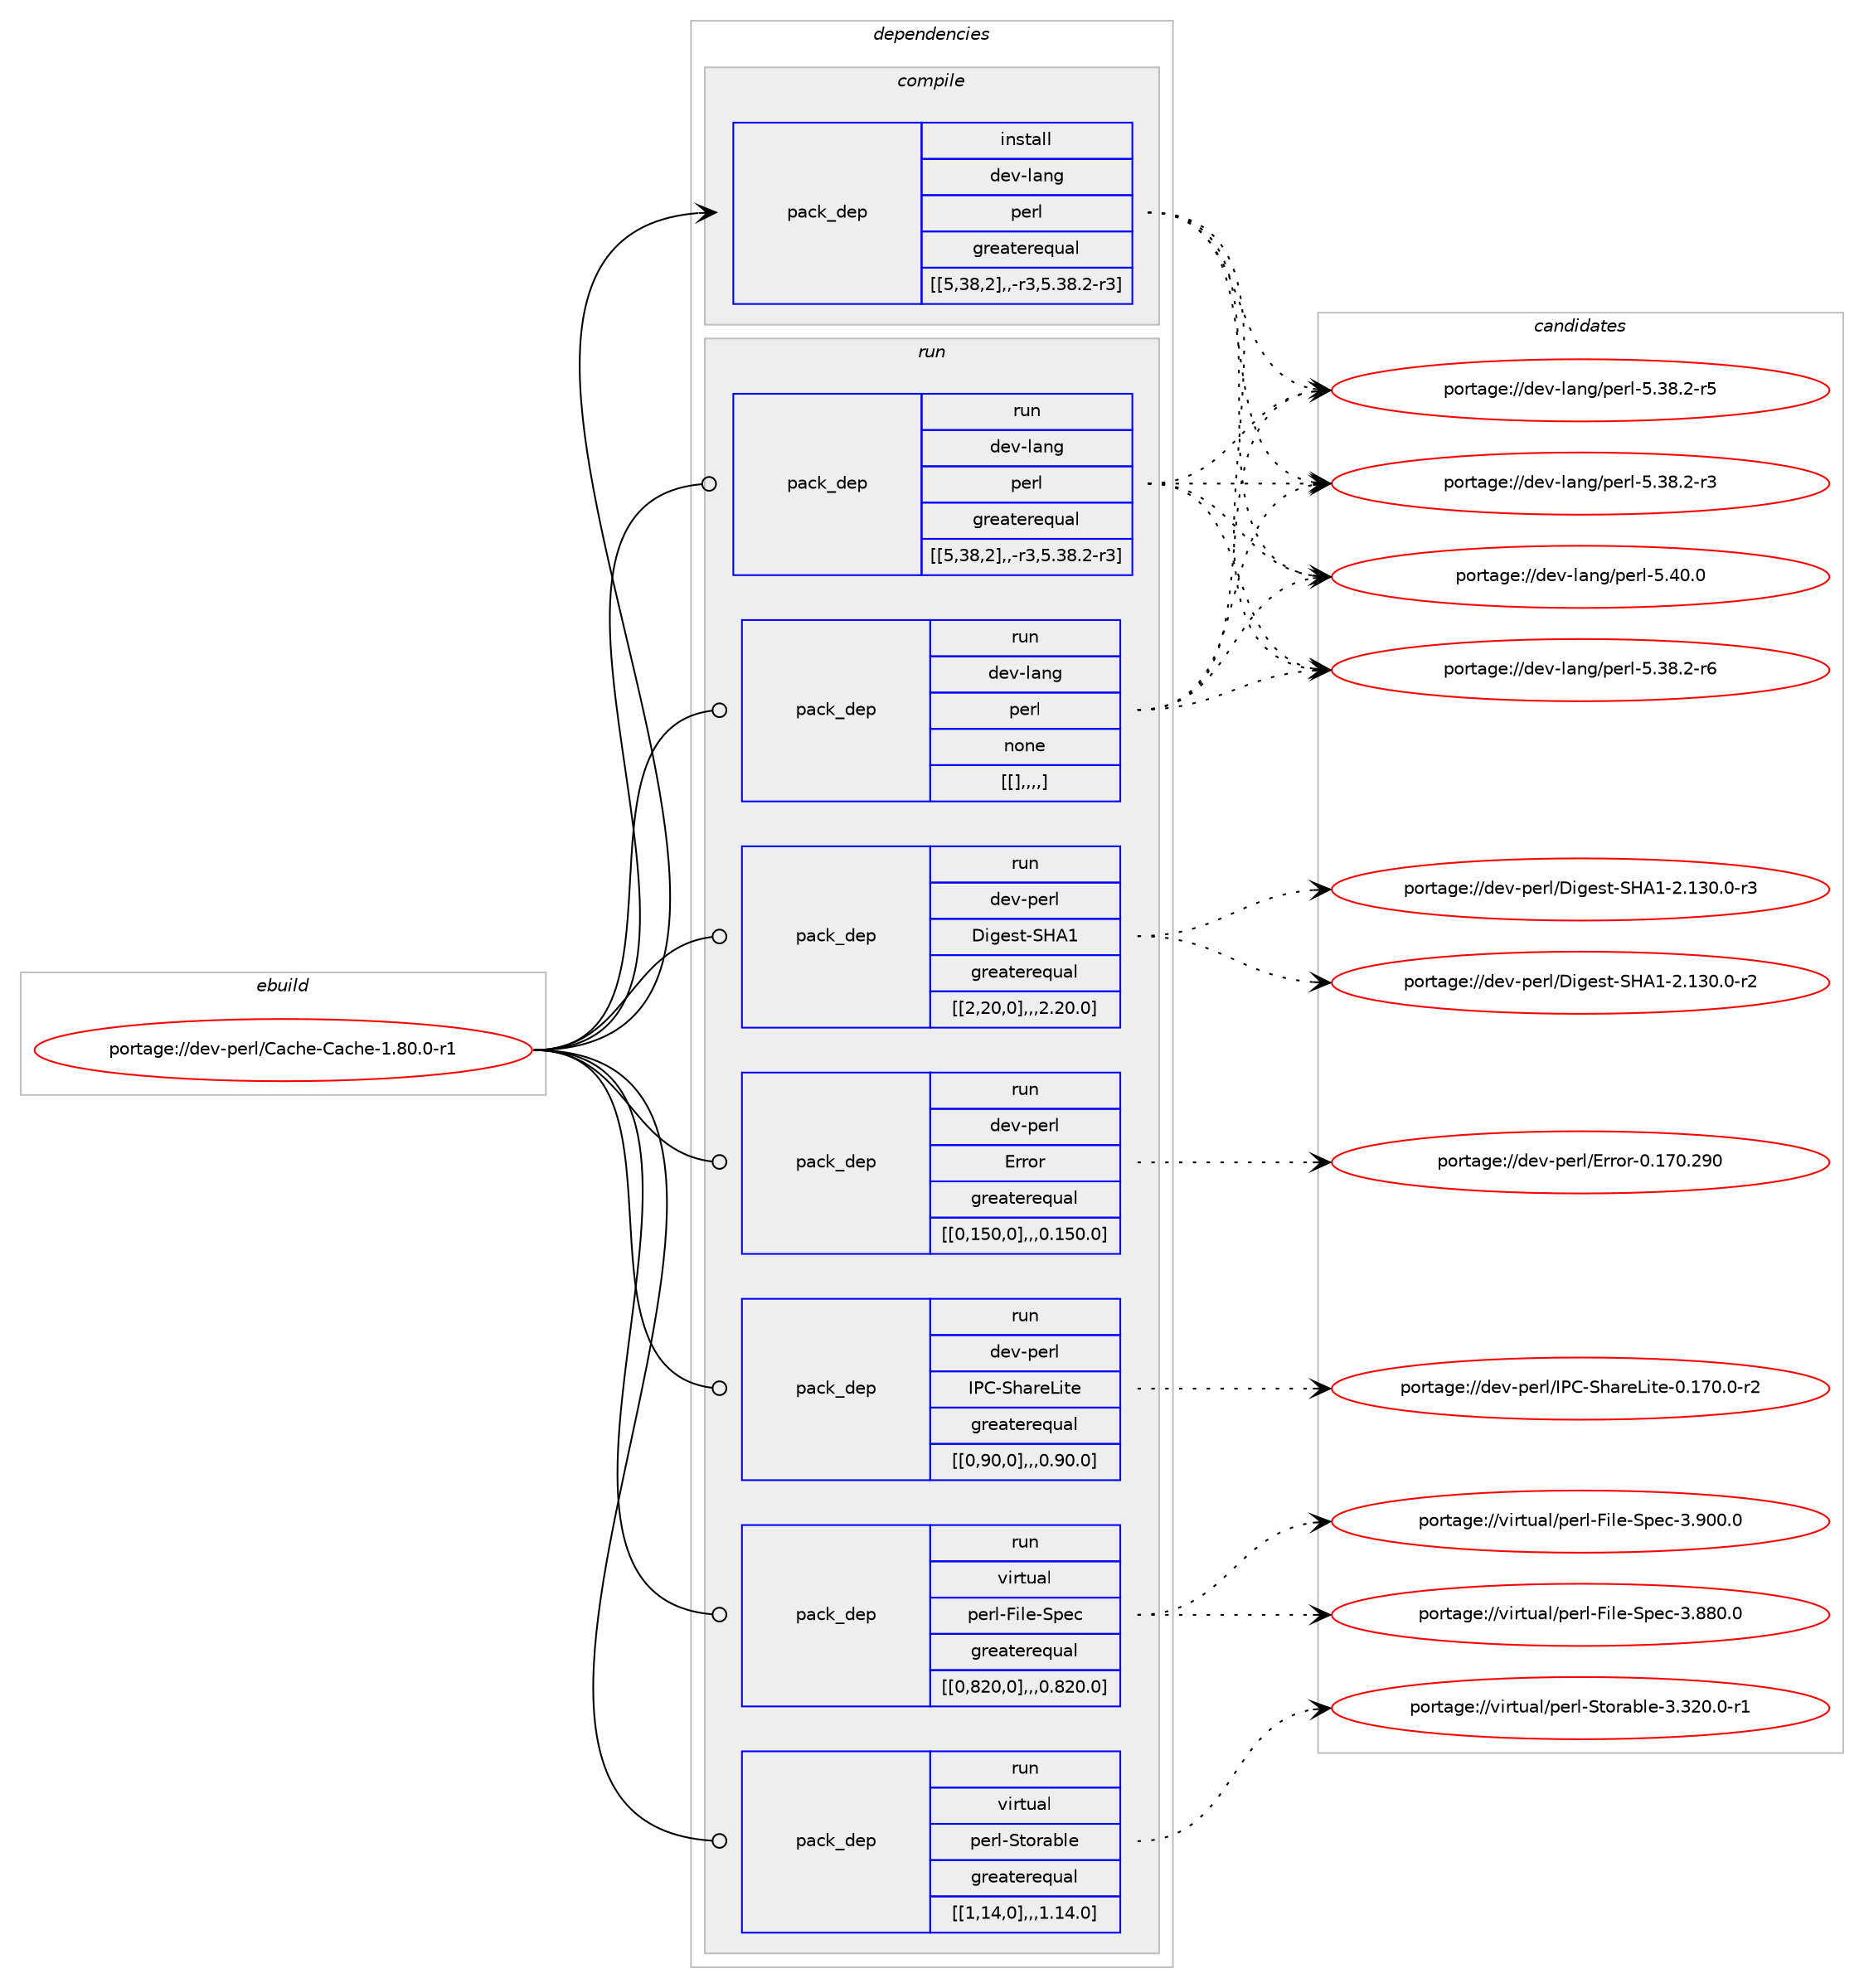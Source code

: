 digraph prolog {

# *************
# Graph options
# *************

newrank=true;
concentrate=true;
compound=true;
graph [rankdir=LR,fontname=Helvetica,fontsize=10,ranksep=1.5];#, ranksep=2.5, nodesep=0.2];
edge  [arrowhead=vee];
node  [fontname=Helvetica,fontsize=10];

# **********
# The ebuild
# **********

subgraph cluster_leftcol {
color=gray;
label=<<i>ebuild</i>>;
id [label="portage://dev-perl/Cache-Cache-1.80.0-r1", color=red, width=4, href="../dev-perl/Cache-Cache-1.80.0-r1.svg"];
}

# ****************
# The dependencies
# ****************

subgraph cluster_midcol {
color=gray;
label=<<i>dependencies</i>>;
subgraph cluster_compile {
fillcolor="#eeeeee";
style=filled;
label=<<i>compile</i>>;
subgraph pack96234 {
dependency127716 [label=<<TABLE BORDER="0" CELLBORDER="1" CELLSPACING="0" CELLPADDING="4" WIDTH="220"><TR><TD ROWSPAN="6" CELLPADDING="30">pack_dep</TD></TR><TR><TD WIDTH="110">install</TD></TR><TR><TD>dev-lang</TD></TR><TR><TD>perl</TD></TR><TR><TD>greaterequal</TD></TR><TR><TD>[[5,38,2],,-r3,5.38.2-r3]</TD></TR></TABLE>>, shape=none, color=blue];
}
id:e -> dependency127716:w [weight=20,style="solid",arrowhead="vee"];
}
subgraph cluster_compileandrun {
fillcolor="#eeeeee";
style=filled;
label=<<i>compile and run</i>>;
}
subgraph cluster_run {
fillcolor="#eeeeee";
style=filled;
label=<<i>run</i>>;
subgraph pack96235 {
dependency127717 [label=<<TABLE BORDER="0" CELLBORDER="1" CELLSPACING="0" CELLPADDING="4" WIDTH="220"><TR><TD ROWSPAN="6" CELLPADDING="30">pack_dep</TD></TR><TR><TD WIDTH="110">run</TD></TR><TR><TD>dev-lang</TD></TR><TR><TD>perl</TD></TR><TR><TD>greaterequal</TD></TR><TR><TD>[[5,38,2],,-r3,5.38.2-r3]</TD></TR></TABLE>>, shape=none, color=blue];
}
id:e -> dependency127717:w [weight=20,style="solid",arrowhead="odot"];
subgraph pack96236 {
dependency127718 [label=<<TABLE BORDER="0" CELLBORDER="1" CELLSPACING="0" CELLPADDING="4" WIDTH="220"><TR><TD ROWSPAN="6" CELLPADDING="30">pack_dep</TD></TR><TR><TD WIDTH="110">run</TD></TR><TR><TD>dev-lang</TD></TR><TR><TD>perl</TD></TR><TR><TD>none</TD></TR><TR><TD>[[],,,,]</TD></TR></TABLE>>, shape=none, color=blue];
}
id:e -> dependency127718:w [weight=20,style="solid",arrowhead="odot"];
subgraph pack96237 {
dependency127719 [label=<<TABLE BORDER="0" CELLBORDER="1" CELLSPACING="0" CELLPADDING="4" WIDTH="220"><TR><TD ROWSPAN="6" CELLPADDING="30">pack_dep</TD></TR><TR><TD WIDTH="110">run</TD></TR><TR><TD>dev-perl</TD></TR><TR><TD>Digest-SHA1</TD></TR><TR><TD>greaterequal</TD></TR><TR><TD>[[2,20,0],,,2.20.0]</TD></TR></TABLE>>, shape=none, color=blue];
}
id:e -> dependency127719:w [weight=20,style="solid",arrowhead="odot"];
subgraph pack96238 {
dependency127720 [label=<<TABLE BORDER="0" CELLBORDER="1" CELLSPACING="0" CELLPADDING="4" WIDTH="220"><TR><TD ROWSPAN="6" CELLPADDING="30">pack_dep</TD></TR><TR><TD WIDTH="110">run</TD></TR><TR><TD>dev-perl</TD></TR><TR><TD>Error</TD></TR><TR><TD>greaterequal</TD></TR><TR><TD>[[0,150,0],,,0.150.0]</TD></TR></TABLE>>, shape=none, color=blue];
}
id:e -> dependency127720:w [weight=20,style="solid",arrowhead="odot"];
subgraph pack96239 {
dependency127721 [label=<<TABLE BORDER="0" CELLBORDER="1" CELLSPACING="0" CELLPADDING="4" WIDTH="220"><TR><TD ROWSPAN="6" CELLPADDING="30">pack_dep</TD></TR><TR><TD WIDTH="110">run</TD></TR><TR><TD>dev-perl</TD></TR><TR><TD>IPC-ShareLite</TD></TR><TR><TD>greaterequal</TD></TR><TR><TD>[[0,90,0],,,0.90.0]</TD></TR></TABLE>>, shape=none, color=blue];
}
id:e -> dependency127721:w [weight=20,style="solid",arrowhead="odot"];
subgraph pack96240 {
dependency127722 [label=<<TABLE BORDER="0" CELLBORDER="1" CELLSPACING="0" CELLPADDING="4" WIDTH="220"><TR><TD ROWSPAN="6" CELLPADDING="30">pack_dep</TD></TR><TR><TD WIDTH="110">run</TD></TR><TR><TD>virtual</TD></TR><TR><TD>perl-File-Spec</TD></TR><TR><TD>greaterequal</TD></TR><TR><TD>[[0,820,0],,,0.820.0]</TD></TR></TABLE>>, shape=none, color=blue];
}
id:e -> dependency127722:w [weight=20,style="solid",arrowhead="odot"];
subgraph pack96241 {
dependency127723 [label=<<TABLE BORDER="0" CELLBORDER="1" CELLSPACING="0" CELLPADDING="4" WIDTH="220"><TR><TD ROWSPAN="6" CELLPADDING="30">pack_dep</TD></TR><TR><TD WIDTH="110">run</TD></TR><TR><TD>virtual</TD></TR><TR><TD>perl-Storable</TD></TR><TR><TD>greaterequal</TD></TR><TR><TD>[[1,14,0],,,1.14.0]</TD></TR></TABLE>>, shape=none, color=blue];
}
id:e -> dependency127723:w [weight=20,style="solid",arrowhead="odot"];
}
}

# **************
# The candidates
# **************

subgraph cluster_choices {
rank=same;
color=gray;
label=<<i>candidates</i>>;

subgraph choice96234 {
color=black;
nodesep=1;
choice10010111845108971101034711210111410845534652484648 [label="portage://dev-lang/perl-5.40.0", color=red, width=4,href="../dev-lang/perl-5.40.0.svg"];
choice100101118451089711010347112101114108455346515646504511454 [label="portage://dev-lang/perl-5.38.2-r6", color=red, width=4,href="../dev-lang/perl-5.38.2-r6.svg"];
choice100101118451089711010347112101114108455346515646504511453 [label="portage://dev-lang/perl-5.38.2-r5", color=red, width=4,href="../dev-lang/perl-5.38.2-r5.svg"];
choice100101118451089711010347112101114108455346515646504511451 [label="portage://dev-lang/perl-5.38.2-r3", color=red, width=4,href="../dev-lang/perl-5.38.2-r3.svg"];
dependency127716:e -> choice10010111845108971101034711210111410845534652484648:w [style=dotted,weight="100"];
dependency127716:e -> choice100101118451089711010347112101114108455346515646504511454:w [style=dotted,weight="100"];
dependency127716:e -> choice100101118451089711010347112101114108455346515646504511453:w [style=dotted,weight="100"];
dependency127716:e -> choice100101118451089711010347112101114108455346515646504511451:w [style=dotted,weight="100"];
}
subgraph choice96235 {
color=black;
nodesep=1;
choice10010111845108971101034711210111410845534652484648 [label="portage://dev-lang/perl-5.40.0", color=red, width=4,href="../dev-lang/perl-5.40.0.svg"];
choice100101118451089711010347112101114108455346515646504511454 [label="portage://dev-lang/perl-5.38.2-r6", color=red, width=4,href="../dev-lang/perl-5.38.2-r6.svg"];
choice100101118451089711010347112101114108455346515646504511453 [label="portage://dev-lang/perl-5.38.2-r5", color=red, width=4,href="../dev-lang/perl-5.38.2-r5.svg"];
choice100101118451089711010347112101114108455346515646504511451 [label="portage://dev-lang/perl-5.38.2-r3", color=red, width=4,href="../dev-lang/perl-5.38.2-r3.svg"];
dependency127717:e -> choice10010111845108971101034711210111410845534652484648:w [style=dotted,weight="100"];
dependency127717:e -> choice100101118451089711010347112101114108455346515646504511454:w [style=dotted,weight="100"];
dependency127717:e -> choice100101118451089711010347112101114108455346515646504511453:w [style=dotted,weight="100"];
dependency127717:e -> choice100101118451089711010347112101114108455346515646504511451:w [style=dotted,weight="100"];
}
subgraph choice96236 {
color=black;
nodesep=1;
choice10010111845108971101034711210111410845534652484648 [label="portage://dev-lang/perl-5.40.0", color=red, width=4,href="../dev-lang/perl-5.40.0.svg"];
choice100101118451089711010347112101114108455346515646504511454 [label="portage://dev-lang/perl-5.38.2-r6", color=red, width=4,href="../dev-lang/perl-5.38.2-r6.svg"];
choice100101118451089711010347112101114108455346515646504511453 [label="portage://dev-lang/perl-5.38.2-r5", color=red, width=4,href="../dev-lang/perl-5.38.2-r5.svg"];
choice100101118451089711010347112101114108455346515646504511451 [label="portage://dev-lang/perl-5.38.2-r3", color=red, width=4,href="../dev-lang/perl-5.38.2-r3.svg"];
dependency127718:e -> choice10010111845108971101034711210111410845534652484648:w [style=dotted,weight="100"];
dependency127718:e -> choice100101118451089711010347112101114108455346515646504511454:w [style=dotted,weight="100"];
dependency127718:e -> choice100101118451089711010347112101114108455346515646504511453:w [style=dotted,weight="100"];
dependency127718:e -> choice100101118451089711010347112101114108455346515646504511451:w [style=dotted,weight="100"];
}
subgraph choice96237 {
color=black;
nodesep=1;
choice100101118451121011141084768105103101115116458372654945504649514846484511451 [label="portage://dev-perl/Digest-SHA1-2.130.0-r3", color=red, width=4,href="../dev-perl/Digest-SHA1-2.130.0-r3.svg"];
choice100101118451121011141084768105103101115116458372654945504649514846484511450 [label="portage://dev-perl/Digest-SHA1-2.130.0-r2", color=red, width=4,href="../dev-perl/Digest-SHA1-2.130.0-r2.svg"];
dependency127719:e -> choice100101118451121011141084768105103101115116458372654945504649514846484511451:w [style=dotted,weight="100"];
dependency127719:e -> choice100101118451121011141084768105103101115116458372654945504649514846484511450:w [style=dotted,weight="100"];
}
subgraph choice96238 {
color=black;
nodesep=1;
choice10010111845112101114108476911411411111445484649554846505748 [label="portage://dev-perl/Error-0.170.290", color=red, width=4,href="../dev-perl/Error-0.170.290.svg"];
dependency127720:e -> choice10010111845112101114108476911411411111445484649554846505748:w [style=dotted,weight="100"];
}
subgraph choice96239 {
color=black;
nodesep=1;
choice10010111845112101114108477380674583104971141017610511610145484649554846484511450 [label="portage://dev-perl/IPC-ShareLite-0.170.0-r2", color=red, width=4,href="../dev-perl/IPC-ShareLite-0.170.0-r2.svg"];
dependency127721:e -> choice10010111845112101114108477380674583104971141017610511610145484649554846484511450:w [style=dotted,weight="100"];
}
subgraph choice96240 {
color=black;
nodesep=1;
choice118105114116117971084711210111410845701051081014583112101994551465748484648 [label="portage://virtual/perl-File-Spec-3.900.0", color=red, width=4,href="../virtual/perl-File-Spec-3.900.0.svg"];
choice118105114116117971084711210111410845701051081014583112101994551465656484648 [label="portage://virtual/perl-File-Spec-3.880.0", color=red, width=4,href="../virtual/perl-File-Spec-3.880.0.svg"];
dependency127722:e -> choice118105114116117971084711210111410845701051081014583112101994551465748484648:w [style=dotted,weight="100"];
dependency127722:e -> choice118105114116117971084711210111410845701051081014583112101994551465656484648:w [style=dotted,weight="100"];
}
subgraph choice96241 {
color=black;
nodesep=1;
choice11810511411611797108471121011141084583116111114979810810145514651504846484511449 [label="portage://virtual/perl-Storable-3.320.0-r1", color=red, width=4,href="../virtual/perl-Storable-3.320.0-r1.svg"];
dependency127723:e -> choice11810511411611797108471121011141084583116111114979810810145514651504846484511449:w [style=dotted,weight="100"];
}
}

}
